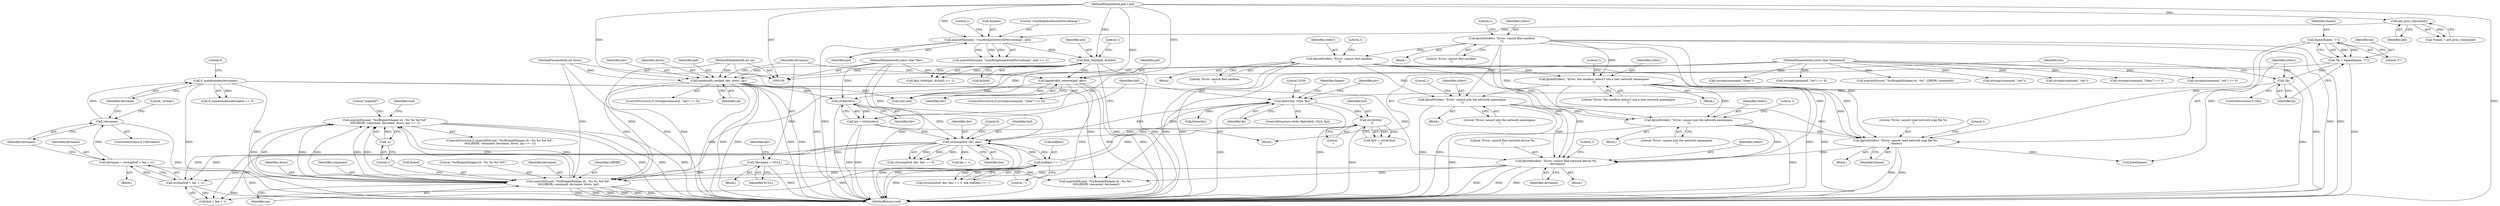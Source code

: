digraph "0_firejail_5d43fdcd215203868d440ffc42036f5f5ffc89fc@API" {
"1000339" [label="(Call,asprintf(&cmd, \"%s/firejail/fshaper.sh --%s %s %d %d\",\n\t\t\t\tLIBDIR, command, devname, down, up) == -1)"];
"1000340" [label="(Call,asprintf(&cmd, \"%s/firejail/fshaper.sh --%s %s %d %d\",\n\t\t\t\tLIBDIR, command, devname, down, up))"];
"1000102" [label="(MethodParameterIn,const char *command)"];
"1000309" [label="(Call,if_nametoindex(devname))"];
"1000303" [label="(Call,!devname)"];
"1000294" [label="(Call,devname = strdup(buf + len + 1))"];
"1000296" [label="(Call,strdup(buf + len + 1))"];
"1000283" [label="(Call,strncmp(buf, dev, len))"];
"1000288" [label="(Call,buf[len] == ':')"];
"1000265" [label="(Call,strchr(buf, '\n'))"];
"1000257" [label="(Call,fgets(buf, 1024, fp))"];
"1000241" [label="(Call,!fp)"];
"1000235" [label="(Call,*fp = fopen(fname, \"r\"))"];
"1000237" [label="(Call,fopen(fname, \"r\"))"];
"1000254" [label="(Call,strlen(dev))"];
"1000197" [label="(Call,bandwidth_set(pid, dev, down, up))"];
"1000168" [label="(Call,find_child(pid, &child))"];
"1000141" [label="(Call,asprintf(&name, \"/run/firejail/network/%d-netmap\", pid))"];
"1000112" [label="(Call,pid_proc_comm(pid))"];
"1000101" [label="(MethodParameterIn,pid_t pid)"];
"1000103" [label="(MethodParameterIn,const char *dev)"];
"1000104" [label="(MethodParameterIn,int down)"];
"1000105" [label="(MethodParameterIn,int up)"];
"1000209" [label="(Call,bandwidth_remove(pid, dev))"];
"1000252" [label="(Call,len = strlen(dev))"];
"1000313" [label="(Call,fprintf(stderr, \"Error: cannot find network device %s\n\", devname))"];
"1000186" [label="(Call,fprintf(stderr, \"Error: cannot join the network namespace\n\"))"];
"1000131" [label="(Call,fprintf(stderr, \"Error: cannot find sandbox\n\"))"];
"1000119" [label="(Call,fprintf(stderr, \"Error: cannot find sandbox\n\"))"];
"1000175" [label="(Call,fprintf(stderr, \"Error: cannot join the network namespace\n\"))"];
"1000160" [label="(Call,fprintf(stderr, \"Error: the sandbox doesn't use a new network namespace\n\"))"];
"1000244" [label="(Call,fprintf(stderr, \"Error: cannot read network map file %s\n\", fname))"];
"1000213" [label="(Call,*devname = NULL)"];
"1000349" [label="(Call,-1)"];
"1000179" [label="(Literal,1)"];
"1000227" [label="(Call,(int) pid)"];
"1000239" [label="(Literal,\"r\")"];
"1000303" [label="(Call,!devname)"];
"1000133" [label="(Literal,\"Error: cannot find sandbox\n\")"];
"1000193" [label="(Call,strcmp(command, \"set\"))"];
"1000340" [label="(Call,asprintf(&cmd, \"%s/firejail/fshaper.sh --%s %s %d %d\",\n\t\t\t\tLIBDIR, command, devname, down, up))"];
"1000174" [label="(Block,)"];
"1000309" [label="(Call,if_nametoindex(devname))"];
"1000322" [label="(Call,fclose(fp))"];
"1000345" [label="(Identifier,command)"];
"1000235" [label="(Call,*fp = fopen(fname, \"r\"))"];
"1000209" [label="(Call,bandwidth_remove(pid, dev))"];
"1000247" [label="(Identifier,fname)"];
"1000103" [label="(MethodParameterIn,const char *dev)"];
"1000341" [label="(Call,&cmd)"];
"1000339" [label="(Call,asprintf(&cmd, \"%s/firejail/fshaper.sh --%s %s %d %d\",\n\t\t\t\tLIBDIR, command, devname, down, up) == -1)"];
"1000320" [label="(Call,free(fname))"];
"1000147" [label="(Literal,1)"];
"1000343" [label="(Literal,\"%s/firejail/fshaper.sh --%s %s %d %d\")"];
"1000185" [label="(Block,)"];
"1000173" [label="(Literal,1)"];
"1000118" [label="(Block,)"];
"1000255" [label="(Identifier,dev)"];
"1000218" [label="(Block,)"];
"1000190" [label="(Literal,1)"];
"1000162" [label="(Literal,\"Error: the sandbox doesn't use a new network namespace\n\")"];
"1000383" [label="(Identifier,cmd)"];
"1000294" [label="(Call,devname = strdup(buf + len + 1))"];
"1000321" [label="(Identifier,fname)"];
"1000284" [label="(Identifier,buf)"];
"1000169" [label="(Identifier,pid)"];
"1000160" [label="(Call,fprintf(stderr, \"Error: the sandbox doesn't use a new network namespace\n\"))"];
"1000263" [label="(Call,*ptr = strchr(buf, '\n'))"];
"1000167" [label="(Call,find_child(pid, &child) == -1)"];
"1000217" [label="(Identifier,dev)"];
"1000338" [label="(ControlStructure,if (asprintf(&cmd, \"%s/firejail/fshaper.sh --%s %s %d %d\",\n\t\t\t\tLIBDIR, command, devname, down, up) == -1))"];
"1000346" [label="(Identifier,devname)"];
"1000123" [label="(Literal,1)"];
"1000260" [label="(Identifier,fp)"];
"1000315" [label="(Literal,\"Error: cannot find network device %s\n\")"];
"1000285" [label="(Identifier,dev)"];
"1000104" [label="(MethodParameterIn,int down)"];
"1000245" [label="(Identifier,stderr)"];
"1000204" [label="(Call,strcmp(command, \"clear\") == 0)"];
"1000161" [label="(Identifier,stderr)"];
"1000215" [label="(Identifier,NULL)"];
"1000296" [label="(Call,strdup(buf + len + 1))"];
"1000191" [label="(ControlStructure,if (strcmp(command, \"set\") == 0))"];
"1000295" [label="(Identifier,devname)"];
"1000281" [label="(Call,strncmp(buf, dev, len) == 0  && buf[len] == ':')"];
"1000318" [label="(Literal,1)"];
"1000282" [label="(Call,strncmp(buf, dev, len) == 0)"];
"1000164" [label="(Literal,1)"];
"1000112" [label="(Call,pid_proc_comm(pid))"];
"1000237" [label="(Call,fopen(fname, \"r\"))"];
"1000203" [label="(ControlStructure,if (strcmp(command, \"clear\") == 0))"];
"1000170" [label="(Call,&child)"];
"1000192" [label="(Call,strcmp(command, \"set\") == 0)"];
"1000205" [label="(Call,strcmp(command, \"clear\"))"];
"1000264" [label="(Identifier,ptr)"];
"1000256" [label="(ControlStructure,while (fgets(buf, 1024, fp)))"];
"1000236" [label="(Identifier,fp)"];
"1000140" [label="(Call,asprintf(&name, \"/run/firejail/network/%d-netmap\", pid) == -1)"];
"1000141" [label="(Call,asprintf(&name, \"/run/firejail/network/%d-netmap\", pid))"];
"1000242" [label="(Identifier,fp)"];
"1000349" [label="(Call,-1)"];
"1000249" [label="(Literal,1)"];
"1000210" [label="(Identifier,pid)"];
"1000428" [label="(MethodReturn,void)"];
"1000130" [label="(Block,)"];
"1000288" [label="(Call,buf[len] == ':')"];
"1000102" [label="(MethodParameterIn,const char *command)"];
"1000258" [label="(Identifier,buf)"];
"1000344" [label="(Identifier,LIBDIR)"];
"1000201" [label="(Identifier,up)"];
"1000347" [label="(Identifier,down)"];
"1000214" [label="(Identifier,devname)"];
"1000113" [label="(Identifier,pid)"];
"1000312" [label="(Block,)"];
"1000283" [label="(Call,strncmp(buf, dev, len))"];
"1000332" [label="(Call,strcmp(command, \"set\") == 0)"];
"1000252" [label="(Call,len = strlen(dev))"];
"1000316" [label="(Identifier,devname)"];
"1000240" [label="(ControlStructure,if (!fp))"];
"1000243" [label="(Block,)"];
"1000246" [label="(Literal,\"Error: cannot read network map file %s\n\")"];
"1000311" [label="(Literal,0)"];
"1000314" [label="(Identifier,stderr)"];
"1000120" [label="(Identifier,stderr)"];
"1000297" [label="(Call,buf + len + 1)"];
"1000142" [label="(Call,&name)"];
"1000198" [label="(Identifier,pid)"];
"1000159" [label="(Block,)"];
"1000110" [label="(Call,*comm = pid_proc_comm(pid))"];
"1000302" [label="(ControlStructure,if (!devname))"];
"1000259" [label="(Literal,1024)"];
"1000238" [label="(Identifier,fname)"];
"1000372" [label="(Call,asprintf(&cmd, \"%s/firejail/fshaper.sh --%s\", LIBDIR, command))"];
"1000121" [label="(Literal,\"Error: cannot find sandbox\n\")"];
"1000119" [label="(Call,fprintf(stderr, \"Error: cannot find sandbox\n\"))"];
"1000352" [label="(Literal,\"asprintf\")"];
"1000257" [label="(Call,fgets(buf, 1024, fp))"];
"1000267" [label="(Literal,'\n')"];
"1000299" [label="(Call,len + 1)"];
"1000350" [label="(Literal,1)"];
"1000211" [label="(Identifier,dev)"];
"1000106" [label="(Block,)"];
"1000241" [label="(Call,!fp)"];
"1000266" [label="(Identifier,buf)"];
"1000186" [label="(Call,fprintf(stderr, \"Error: cannot join the network namespace\n\"))"];
"1000292" [label="(Literal,':')"];
"1000286" [label="(Identifier,len)"];
"1000333" [label="(Call,strcmp(command, \"set\"))"];
"1000213" [label="(Call,*devname = NULL)"];
"1000304" [label="(Identifier,devname)"];
"1000145" [label="(Identifier,pid)"];
"1000132" [label="(Identifier,stderr)"];
"1000289" [label="(Call,buf[len])"];
"1000199" [label="(Identifier,dev)"];
"1000357" [label="(Call,asprintf(&cmd, \"%s/firejail/fshaper.sh --%s %s\",\n\t\t\t\tLIBDIR, command, devname))"];
"1000306" [label="(Literal,\"strdup\")"];
"1000101" [label="(MethodParameterIn,pid_t pid)"];
"1000144" [label="(Literal,\"/run/firejail/network/%d-netmap\")"];
"1000188" [label="(Literal,\"Error: cannot join the network namespace\n\")"];
"1000177" [label="(Literal,\"Error: cannot join the network namespace\n\")"];
"1000187" [label="(Identifier,stderr)"];
"1000131" [label="(Call,fprintf(stderr, \"Error: cannot find sandbox\n\"))"];
"1000200" [label="(Identifier,down)"];
"1000313" [label="(Call,fprintf(stderr, \"Error: cannot find network device %s\n\", devname))"];
"1000287" [label="(Literal,0)"];
"1000310" [label="(Identifier,devname)"];
"1000293" [label="(Block,)"];
"1000175" [label="(Call,fprintf(stderr, \"Error: cannot join the network namespace\n\"))"];
"1000176" [label="(Identifier,stderr)"];
"1000244" [label="(Call,fprintf(stderr, \"Error: cannot read network map file %s\n\", fname))"];
"1000253" [label="(Identifier,len)"];
"1000197" [label="(Call,bandwidth_set(pid, dev, down, up))"];
"1000135" [label="(Literal,1)"];
"1000168" [label="(Call,find_child(pid, &child))"];
"1000105" [label="(MethodParameterIn,int up)"];
"1000265" [label="(Call,strchr(buf, '\n'))"];
"1000254" [label="(Call,strlen(dev))"];
"1000308" [label="(Call,if_nametoindex(devname) == 0)"];
"1000348" [label="(Identifier,up)"];
"1000339" -> "1000338"  [label="AST: "];
"1000339" -> "1000349"  [label="CFG: "];
"1000340" -> "1000339"  [label="AST: "];
"1000349" -> "1000339"  [label="AST: "];
"1000352" -> "1000339"  [label="CFG: "];
"1000383" -> "1000339"  [label="CFG: "];
"1000339" -> "1000428"  [label="DDG: "];
"1000339" -> "1000428"  [label="DDG: "];
"1000339" -> "1000428"  [label="DDG: "];
"1000340" -> "1000339"  [label="DDG: "];
"1000340" -> "1000339"  [label="DDG: "];
"1000340" -> "1000339"  [label="DDG: "];
"1000340" -> "1000339"  [label="DDG: "];
"1000340" -> "1000339"  [label="DDG: "];
"1000340" -> "1000339"  [label="DDG: "];
"1000340" -> "1000339"  [label="DDG: "];
"1000349" -> "1000339"  [label="DDG: "];
"1000340" -> "1000348"  [label="CFG: "];
"1000341" -> "1000340"  [label="AST: "];
"1000343" -> "1000340"  [label="AST: "];
"1000344" -> "1000340"  [label="AST: "];
"1000345" -> "1000340"  [label="AST: "];
"1000346" -> "1000340"  [label="AST: "];
"1000347" -> "1000340"  [label="AST: "];
"1000348" -> "1000340"  [label="AST: "];
"1000350" -> "1000340"  [label="CFG: "];
"1000340" -> "1000428"  [label="DDG: "];
"1000340" -> "1000428"  [label="DDG: "];
"1000340" -> "1000428"  [label="DDG: "];
"1000340" -> "1000428"  [label="DDG: "];
"1000340" -> "1000428"  [label="DDG: "];
"1000340" -> "1000428"  [label="DDG: "];
"1000102" -> "1000340"  [label="DDG: "];
"1000309" -> "1000340"  [label="DDG: "];
"1000313" -> "1000340"  [label="DDG: "];
"1000213" -> "1000340"  [label="DDG: "];
"1000197" -> "1000340"  [label="DDG: "];
"1000197" -> "1000340"  [label="DDG: "];
"1000104" -> "1000340"  [label="DDG: "];
"1000105" -> "1000340"  [label="DDG: "];
"1000102" -> "1000100"  [label="AST: "];
"1000102" -> "1000428"  [label="DDG: "];
"1000102" -> "1000192"  [label="DDG: "];
"1000102" -> "1000193"  [label="DDG: "];
"1000102" -> "1000204"  [label="DDG: "];
"1000102" -> "1000205"  [label="DDG: "];
"1000102" -> "1000332"  [label="DDG: "];
"1000102" -> "1000333"  [label="DDG: "];
"1000102" -> "1000357"  [label="DDG: "];
"1000102" -> "1000372"  [label="DDG: "];
"1000309" -> "1000308"  [label="AST: "];
"1000309" -> "1000310"  [label="CFG: "];
"1000310" -> "1000309"  [label="AST: "];
"1000311" -> "1000309"  [label="CFG: "];
"1000309" -> "1000428"  [label="DDG: "];
"1000309" -> "1000308"  [label="DDG: "];
"1000303" -> "1000309"  [label="DDG: "];
"1000309" -> "1000313"  [label="DDG: "];
"1000309" -> "1000357"  [label="DDG: "];
"1000303" -> "1000302"  [label="AST: "];
"1000303" -> "1000304"  [label="CFG: "];
"1000304" -> "1000303"  [label="AST: "];
"1000306" -> "1000303"  [label="CFG: "];
"1000310" -> "1000303"  [label="CFG: "];
"1000303" -> "1000428"  [label="DDG: "];
"1000294" -> "1000303"  [label="DDG: "];
"1000294" -> "1000293"  [label="AST: "];
"1000294" -> "1000296"  [label="CFG: "];
"1000295" -> "1000294"  [label="AST: "];
"1000296" -> "1000294"  [label="AST: "];
"1000304" -> "1000294"  [label="CFG: "];
"1000294" -> "1000428"  [label="DDG: "];
"1000296" -> "1000294"  [label="DDG: "];
"1000296" -> "1000297"  [label="CFG: "];
"1000297" -> "1000296"  [label="AST: "];
"1000296" -> "1000428"  [label="DDG: "];
"1000283" -> "1000296"  [label="DDG: "];
"1000283" -> "1000296"  [label="DDG: "];
"1000288" -> "1000296"  [label="DDG: "];
"1000283" -> "1000282"  [label="AST: "];
"1000283" -> "1000286"  [label="CFG: "];
"1000284" -> "1000283"  [label="AST: "];
"1000285" -> "1000283"  [label="AST: "];
"1000286" -> "1000283"  [label="AST: "];
"1000287" -> "1000283"  [label="CFG: "];
"1000283" -> "1000428"  [label="DDG: "];
"1000283" -> "1000428"  [label="DDG: "];
"1000283" -> "1000257"  [label="DDG: "];
"1000283" -> "1000282"  [label="DDG: "];
"1000283" -> "1000282"  [label="DDG: "];
"1000283" -> "1000282"  [label="DDG: "];
"1000288" -> "1000283"  [label="DDG: "];
"1000265" -> "1000283"  [label="DDG: "];
"1000254" -> "1000283"  [label="DDG: "];
"1000103" -> "1000283"  [label="DDG: "];
"1000252" -> "1000283"  [label="DDG: "];
"1000283" -> "1000288"  [label="DDG: "];
"1000283" -> "1000297"  [label="DDG: "];
"1000283" -> "1000297"  [label="DDG: "];
"1000283" -> "1000299"  [label="DDG: "];
"1000288" -> "1000281"  [label="AST: "];
"1000288" -> "1000292"  [label="CFG: "];
"1000289" -> "1000288"  [label="AST: "];
"1000292" -> "1000288"  [label="AST: "];
"1000281" -> "1000288"  [label="CFG: "];
"1000288" -> "1000428"  [label="DDG: "];
"1000288" -> "1000257"  [label="DDG: "];
"1000288" -> "1000265"  [label="DDG: "];
"1000288" -> "1000281"  [label="DDG: "];
"1000288" -> "1000281"  [label="DDG: "];
"1000288" -> "1000297"  [label="DDG: "];
"1000265" -> "1000263"  [label="AST: "];
"1000265" -> "1000267"  [label="CFG: "];
"1000266" -> "1000265"  [label="AST: "];
"1000267" -> "1000265"  [label="AST: "];
"1000263" -> "1000265"  [label="CFG: "];
"1000265" -> "1000428"  [label="DDG: "];
"1000265" -> "1000263"  [label="DDG: "];
"1000265" -> "1000263"  [label="DDG: "];
"1000257" -> "1000265"  [label="DDG: "];
"1000257" -> "1000256"  [label="AST: "];
"1000257" -> "1000260"  [label="CFG: "];
"1000258" -> "1000257"  [label="AST: "];
"1000259" -> "1000257"  [label="AST: "];
"1000260" -> "1000257"  [label="AST: "];
"1000264" -> "1000257"  [label="CFG: "];
"1000321" -> "1000257"  [label="CFG: "];
"1000257" -> "1000428"  [label="DDG: "];
"1000257" -> "1000428"  [label="DDG: "];
"1000241" -> "1000257"  [label="DDG: "];
"1000257" -> "1000322"  [label="DDG: "];
"1000241" -> "1000240"  [label="AST: "];
"1000241" -> "1000242"  [label="CFG: "];
"1000242" -> "1000241"  [label="AST: "];
"1000245" -> "1000241"  [label="CFG: "];
"1000253" -> "1000241"  [label="CFG: "];
"1000241" -> "1000428"  [label="DDG: "];
"1000235" -> "1000241"  [label="DDG: "];
"1000235" -> "1000218"  [label="AST: "];
"1000235" -> "1000237"  [label="CFG: "];
"1000236" -> "1000235"  [label="AST: "];
"1000237" -> "1000235"  [label="AST: "];
"1000242" -> "1000235"  [label="CFG: "];
"1000235" -> "1000428"  [label="DDG: "];
"1000237" -> "1000235"  [label="DDG: "];
"1000237" -> "1000235"  [label="DDG: "];
"1000237" -> "1000239"  [label="CFG: "];
"1000238" -> "1000237"  [label="AST: "];
"1000239" -> "1000237"  [label="AST: "];
"1000237" -> "1000244"  [label="DDG: "];
"1000237" -> "1000320"  [label="DDG: "];
"1000254" -> "1000252"  [label="AST: "];
"1000254" -> "1000255"  [label="CFG: "];
"1000255" -> "1000254"  [label="AST: "];
"1000252" -> "1000254"  [label="CFG: "];
"1000254" -> "1000428"  [label="DDG: "];
"1000254" -> "1000252"  [label="DDG: "];
"1000197" -> "1000254"  [label="DDG: "];
"1000209" -> "1000254"  [label="DDG: "];
"1000103" -> "1000254"  [label="DDG: "];
"1000197" -> "1000191"  [label="AST: "];
"1000197" -> "1000201"  [label="CFG: "];
"1000198" -> "1000197"  [label="AST: "];
"1000199" -> "1000197"  [label="AST: "];
"1000200" -> "1000197"  [label="AST: "];
"1000201" -> "1000197"  [label="AST: "];
"1000214" -> "1000197"  [label="CFG: "];
"1000197" -> "1000428"  [label="DDG: "];
"1000197" -> "1000428"  [label="DDG: "];
"1000197" -> "1000428"  [label="DDG: "];
"1000197" -> "1000428"  [label="DDG: "];
"1000197" -> "1000428"  [label="DDG: "];
"1000168" -> "1000197"  [label="DDG: "];
"1000101" -> "1000197"  [label="DDG: "];
"1000103" -> "1000197"  [label="DDG: "];
"1000104" -> "1000197"  [label="DDG: "];
"1000105" -> "1000197"  [label="DDG: "];
"1000197" -> "1000227"  [label="DDG: "];
"1000168" -> "1000167"  [label="AST: "];
"1000168" -> "1000170"  [label="CFG: "];
"1000169" -> "1000168"  [label="AST: "];
"1000170" -> "1000168"  [label="AST: "];
"1000173" -> "1000168"  [label="CFG: "];
"1000168" -> "1000428"  [label="DDG: "];
"1000168" -> "1000428"  [label="DDG: "];
"1000168" -> "1000167"  [label="DDG: "];
"1000168" -> "1000167"  [label="DDG: "];
"1000141" -> "1000168"  [label="DDG: "];
"1000101" -> "1000168"  [label="DDG: "];
"1000168" -> "1000209"  [label="DDG: "];
"1000168" -> "1000227"  [label="DDG: "];
"1000141" -> "1000140"  [label="AST: "];
"1000141" -> "1000145"  [label="CFG: "];
"1000142" -> "1000141"  [label="AST: "];
"1000144" -> "1000141"  [label="AST: "];
"1000145" -> "1000141"  [label="AST: "];
"1000147" -> "1000141"  [label="CFG: "];
"1000141" -> "1000428"  [label="DDG: "];
"1000141" -> "1000140"  [label="DDG: "];
"1000141" -> "1000140"  [label="DDG: "];
"1000141" -> "1000140"  [label="DDG: "];
"1000112" -> "1000141"  [label="DDG: "];
"1000101" -> "1000141"  [label="DDG: "];
"1000112" -> "1000110"  [label="AST: "];
"1000112" -> "1000113"  [label="CFG: "];
"1000113" -> "1000112"  [label="AST: "];
"1000110" -> "1000112"  [label="CFG: "];
"1000112" -> "1000110"  [label="DDG: "];
"1000101" -> "1000112"  [label="DDG: "];
"1000101" -> "1000100"  [label="AST: "];
"1000101" -> "1000428"  [label="DDG: "];
"1000101" -> "1000209"  [label="DDG: "];
"1000101" -> "1000227"  [label="DDG: "];
"1000103" -> "1000100"  [label="AST: "];
"1000103" -> "1000428"  [label="DDG: "];
"1000103" -> "1000209"  [label="DDG: "];
"1000104" -> "1000100"  [label="AST: "];
"1000104" -> "1000428"  [label="DDG: "];
"1000105" -> "1000100"  [label="AST: "];
"1000105" -> "1000428"  [label="DDG: "];
"1000209" -> "1000203"  [label="AST: "];
"1000209" -> "1000211"  [label="CFG: "];
"1000210" -> "1000209"  [label="AST: "];
"1000211" -> "1000209"  [label="AST: "];
"1000214" -> "1000209"  [label="CFG: "];
"1000209" -> "1000428"  [label="DDG: "];
"1000209" -> "1000428"  [label="DDG: "];
"1000209" -> "1000428"  [label="DDG: "];
"1000209" -> "1000227"  [label="DDG: "];
"1000252" -> "1000218"  [label="AST: "];
"1000253" -> "1000252"  [label="AST: "];
"1000258" -> "1000252"  [label="CFG: "];
"1000252" -> "1000428"  [label="DDG: "];
"1000252" -> "1000428"  [label="DDG: "];
"1000313" -> "1000312"  [label="AST: "];
"1000313" -> "1000316"  [label="CFG: "];
"1000314" -> "1000313"  [label="AST: "];
"1000315" -> "1000313"  [label="AST: "];
"1000316" -> "1000313"  [label="AST: "];
"1000318" -> "1000313"  [label="CFG: "];
"1000313" -> "1000428"  [label="DDG: "];
"1000313" -> "1000428"  [label="DDG: "];
"1000313" -> "1000428"  [label="DDG: "];
"1000186" -> "1000313"  [label="DDG: "];
"1000131" -> "1000313"  [label="DDG: "];
"1000175" -> "1000313"  [label="DDG: "];
"1000119" -> "1000313"  [label="DDG: "];
"1000244" -> "1000313"  [label="DDG: "];
"1000160" -> "1000313"  [label="DDG: "];
"1000313" -> "1000357"  [label="DDG: "];
"1000186" -> "1000185"  [label="AST: "];
"1000186" -> "1000188"  [label="CFG: "];
"1000187" -> "1000186"  [label="AST: "];
"1000188" -> "1000186"  [label="AST: "];
"1000190" -> "1000186"  [label="CFG: "];
"1000186" -> "1000428"  [label="DDG: "];
"1000186" -> "1000428"  [label="DDG: "];
"1000131" -> "1000186"  [label="DDG: "];
"1000175" -> "1000186"  [label="DDG: "];
"1000119" -> "1000186"  [label="DDG: "];
"1000160" -> "1000186"  [label="DDG: "];
"1000186" -> "1000244"  [label="DDG: "];
"1000131" -> "1000130"  [label="AST: "];
"1000131" -> "1000133"  [label="CFG: "];
"1000132" -> "1000131"  [label="AST: "];
"1000133" -> "1000131"  [label="AST: "];
"1000135" -> "1000131"  [label="CFG: "];
"1000131" -> "1000428"  [label="DDG: "];
"1000131" -> "1000428"  [label="DDG: "];
"1000119" -> "1000131"  [label="DDG: "];
"1000131" -> "1000160"  [label="DDG: "];
"1000131" -> "1000175"  [label="DDG: "];
"1000131" -> "1000244"  [label="DDG: "];
"1000119" -> "1000118"  [label="AST: "];
"1000119" -> "1000121"  [label="CFG: "];
"1000120" -> "1000119"  [label="AST: "];
"1000121" -> "1000119"  [label="AST: "];
"1000123" -> "1000119"  [label="CFG: "];
"1000119" -> "1000428"  [label="DDG: "];
"1000119" -> "1000428"  [label="DDG: "];
"1000119" -> "1000160"  [label="DDG: "];
"1000119" -> "1000175"  [label="DDG: "];
"1000119" -> "1000244"  [label="DDG: "];
"1000175" -> "1000174"  [label="AST: "];
"1000175" -> "1000177"  [label="CFG: "];
"1000176" -> "1000175"  [label="AST: "];
"1000177" -> "1000175"  [label="AST: "];
"1000179" -> "1000175"  [label="CFG: "];
"1000175" -> "1000428"  [label="DDG: "];
"1000175" -> "1000428"  [label="DDG: "];
"1000160" -> "1000175"  [label="DDG: "];
"1000175" -> "1000244"  [label="DDG: "];
"1000160" -> "1000159"  [label="AST: "];
"1000160" -> "1000162"  [label="CFG: "];
"1000161" -> "1000160"  [label="AST: "];
"1000162" -> "1000160"  [label="AST: "];
"1000164" -> "1000160"  [label="CFG: "];
"1000160" -> "1000428"  [label="DDG: "];
"1000160" -> "1000428"  [label="DDG: "];
"1000160" -> "1000244"  [label="DDG: "];
"1000244" -> "1000243"  [label="AST: "];
"1000244" -> "1000247"  [label="CFG: "];
"1000245" -> "1000244"  [label="AST: "];
"1000246" -> "1000244"  [label="AST: "];
"1000247" -> "1000244"  [label="AST: "];
"1000249" -> "1000244"  [label="CFG: "];
"1000244" -> "1000428"  [label="DDG: "];
"1000244" -> "1000428"  [label="DDG: "];
"1000244" -> "1000320"  [label="DDG: "];
"1000213" -> "1000106"  [label="AST: "];
"1000213" -> "1000215"  [label="CFG: "];
"1000214" -> "1000213"  [label="AST: "];
"1000215" -> "1000213"  [label="AST: "];
"1000217" -> "1000213"  [label="CFG: "];
"1000213" -> "1000428"  [label="DDG: "];
"1000213" -> "1000357"  [label="DDG: "];
"1000349" -> "1000350"  [label="CFG: "];
"1000350" -> "1000349"  [label="AST: "];
}
